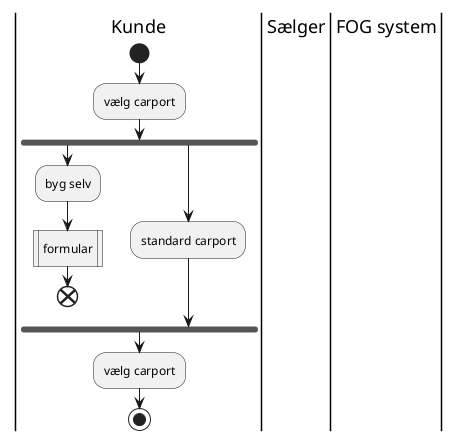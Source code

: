 @startuml
|Kunde|
start
:vælg carport;
fork
    :byg selv;
    :formular|
    end
fork again
    :standard carport;
endfork
:vælg carport;

stop
|Sælger|

|FOG system|

@enduml
